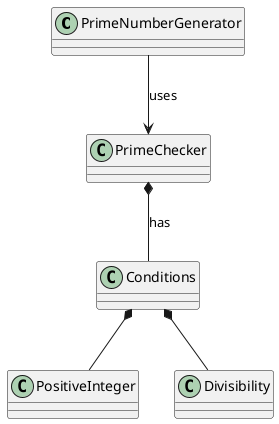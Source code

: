 @startuml
class PrimeNumberGenerator {
}

class PrimeChecker {
}


PrimeNumberGenerator --> PrimeChecker : uses
PrimeChecker *--Conditions : has
Conditions *-- PositiveInteger
Conditions *-- Divisibility
@enduml